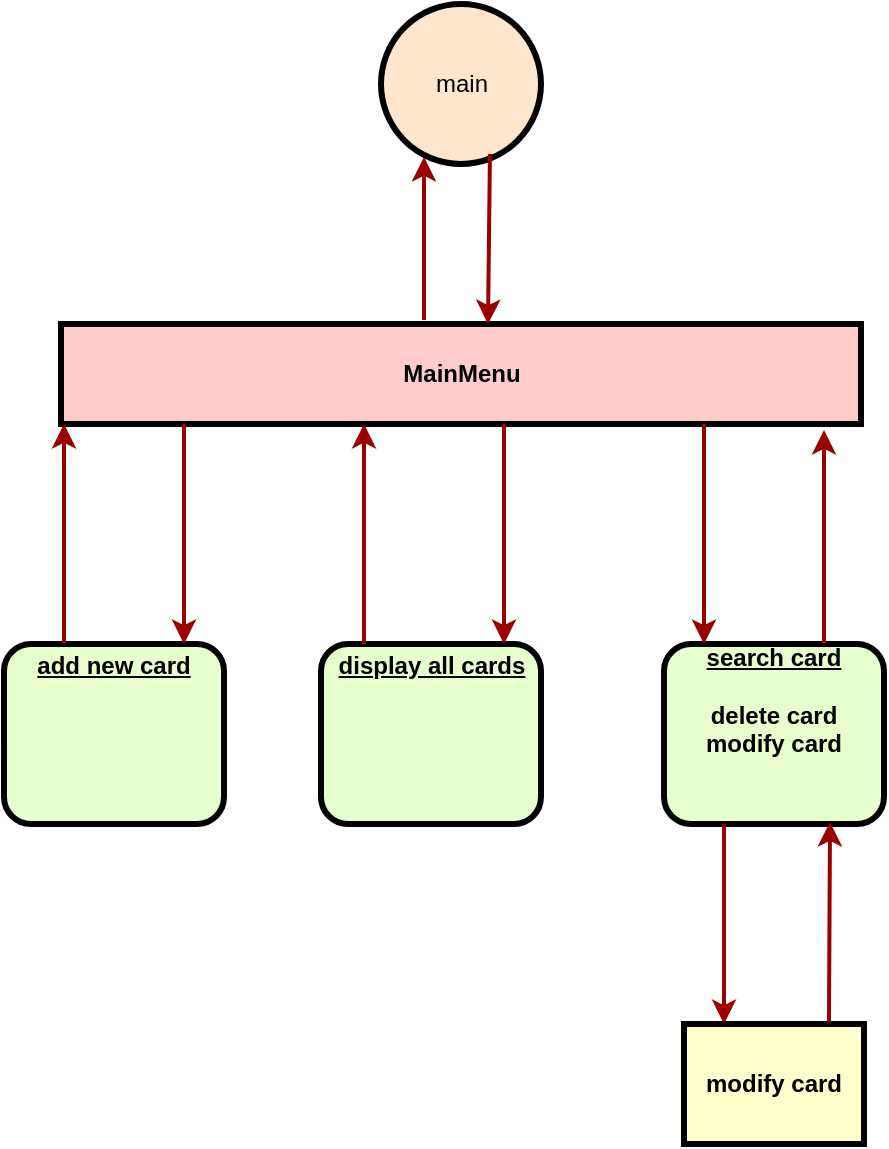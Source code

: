 <mxfile version="15.7.0" type="github">
  <diagram name="Page-1" id="c7558073-3199-34d8-9f00-42111426c3f3">
    <mxGraphModel dx="870" dy="1802" grid="1" gridSize="10" guides="1" tooltips="1" connect="1" arrows="1" fold="1" page="1" pageScale="1" pageWidth="826" pageHeight="1169" background="none" math="0" shadow="0">
      <root>
        <mxCell id="0" />
        <mxCell id="1" parent="0" />
        <mxCell id="5" value="MainMenu" style="shape=process;whiteSpace=wrap;align=center;verticalAlign=middle;size=0;fontStyle=1;strokeWidth=3;fillColor=#FFCCCC" parent="1" vertex="1">
          <mxGeometry x="198.5" y="90" width="400" height="50" as="geometry" />
        </mxCell>
        <mxCell id="9" value="&lt;u&gt;search card&lt;/u&gt;&lt;br&gt;&lt;br&gt;delete card&lt;br&gt;modify card" style="verticalAlign=middle;align=center;overflow=fill;fontSize=12;fontFamily=Helvetica;html=1;rounded=1;fontStyle=1;strokeWidth=3;fillColor=#E6FFCC" parent="1" vertex="1">
          <mxGeometry x="500" y="250" width="110" height="90" as="geometry" />
        </mxCell>
        <mxCell id="10" value="&lt;p style=&quot;margin: 0px ; margin-top: 4px ; text-align: center ; text-decoration: underline&quot;&gt;add new card&lt;/p&gt;" style="verticalAlign=middle;align=center;overflow=fill;fontSize=12;fontFamily=Helvetica;html=1;rounded=1;fontStyle=1;strokeWidth=3;fillColor=#E6FFCC" parent="1" vertex="1">
          <mxGeometry x="170.0" y="250" width="110" height="90" as="geometry" />
        </mxCell>
        <mxCell id="14" value="modify card" style="whiteSpace=wrap;align=center;verticalAlign=middle;fontStyle=1;strokeWidth=3;fillColor=#FFFFCC" parent="1" vertex="1">
          <mxGeometry x="510" y="440.0" width="90" height="60" as="geometry" />
        </mxCell>
        <mxCell id="11" value="&lt;p style=&quot;margin: 0px ; margin-top: 4px ; text-align: center ; text-decoration: underline&quot;&gt;display all cards&lt;/p&gt;" style="verticalAlign=middle;align=center;overflow=fill;fontSize=12;fontFamily=Helvetica;html=1;rounded=1;fontStyle=1;strokeWidth=3;fillColor=#E6FFCC" parent="1" vertex="1">
          <mxGeometry x="328.5" y="250" width="110" height="90" as="geometry" />
        </mxCell>
        <mxCell id="77" value="" style="edgeStyle=elbowEdgeStyle;elbow=horizontal;strokeColor=#990000;strokeWidth=2" parent="1" source="5" target="9" edge="1">
          <mxGeometry width="100" height="100" relative="1" as="geometry">
            <mxPoint x="400" y="590" as="sourcePoint" />
            <mxPoint x="500" y="490" as="targetPoint" />
            <Array as="points">
              <mxPoint x="520" y="200" />
              <mxPoint x="530" y="270" />
              <mxPoint x="520" y="220" />
              <mxPoint x="520" y="230" />
              <mxPoint x="560" y="480" />
            </Array>
          </mxGeometry>
        </mxCell>
        <mxCell id="88" value="" style="edgeStyle=elbowEdgeStyle;elbow=horizontal;strokeColor=#990000;strokeWidth=2" parent="1" source="5" target="11" edge="1">
          <mxGeometry width="100" height="100" relative="1" as="geometry">
            <mxPoint x="50" y="500" as="sourcePoint" />
            <mxPoint x="150" y="400" as="targetPoint" />
            <Array as="points">
              <mxPoint x="420" y="200" />
              <mxPoint x="410" y="235" />
            </Array>
          </mxGeometry>
        </mxCell>
        <mxCell id="89" value="" style="edgeStyle=elbowEdgeStyle;elbow=horizontal;strokeColor=#990000;strokeWidth=2" parent="1" source="11" target="5" edge="1">
          <mxGeometry width="100" height="100" relative="1" as="geometry">
            <mxPoint x="60.0" y="510" as="sourcePoint" />
            <mxPoint x="160.0" y="410" as="targetPoint" />
            <Array as="points">
              <mxPoint x="350" y="200" />
              <mxPoint x="360" y="200" />
              <mxPoint x="360" y="235" />
            </Array>
          </mxGeometry>
        </mxCell>
        <mxCell id="92" value="" style="edgeStyle=elbowEdgeStyle;elbow=horizontal;strokeColor=#990000;strokeWidth=2" parent="1" source="5" target="10" edge="1">
          <mxGeometry width="100" height="100" relative="1" as="geometry">
            <mxPoint x="30.0" y="500" as="sourcePoint" />
            <mxPoint x="130.0" y="400" as="targetPoint" />
            <Array as="points">
              <mxPoint x="260" y="190" />
              <mxPoint x="260" y="250" />
              <mxPoint x="250" y="470" />
            </Array>
          </mxGeometry>
        </mxCell>
        <mxCell id="93" value="" style="edgeStyle=elbowEdgeStyle;elbow=horizontal;strokeColor=#990000;strokeWidth=2" parent="1" source="10" target="5" edge="1">
          <mxGeometry width="100" height="100" relative="1" as="geometry">
            <mxPoint x="40" y="510" as="sourcePoint" />
            <mxPoint x="140" y="410" as="targetPoint" />
            <Array as="points">
              <mxPoint x="200" y="200" />
              <mxPoint x="200" y="190" />
              <mxPoint x="210" y="270" />
              <mxPoint x="210" y="220" />
              <mxPoint x="200" y="280" />
              <mxPoint x="230" y="470" />
            </Array>
          </mxGeometry>
        </mxCell>
        <mxCell id="1_X1-0_3StD8lewoILFV-97" value="" style="edgeStyle=elbowEdgeStyle;elbow=horizontal;strokeColor=#990000;strokeWidth=2;exitX=0.861;exitY=0.017;exitDx=0;exitDy=0;exitPerimeter=0;" edge="1" parent="1">
          <mxGeometry width="100" height="100" relative="1" as="geometry">
            <mxPoint x="582.49" y="439.02" as="sourcePoint" />
            <mxPoint x="583" y="339" as="targetPoint" />
            <Array as="points">
              <mxPoint x="583" y="349" />
              <mxPoint x="583" y="369" />
              <mxPoint x="583" y="379" />
              <mxPoint x="583" y="389" />
              <mxPoint x="583" y="479" />
              <mxPoint x="583" y="639" />
              <mxPoint x="573" y="409" />
              <mxPoint x="603" y="449" />
              <mxPoint x="623" y="439" />
              <mxPoint x="603" y="689" />
            </Array>
          </mxGeometry>
        </mxCell>
        <mxCell id="1_X1-0_3StD8lewoILFV-100" value="" style="edgeStyle=elbowEdgeStyle;elbow=horizontal;strokeColor=#990000;strokeWidth=2" edge="1" parent="1">
          <mxGeometry width="100" height="100" relative="1" as="geometry">
            <mxPoint x="530" y="340" as="sourcePoint" />
            <mxPoint x="530" y="440" as="targetPoint" />
            <Array as="points">
              <mxPoint x="530" y="360" />
              <mxPoint x="530" y="370" />
              <mxPoint x="570" y="620" />
            </Array>
          </mxGeometry>
        </mxCell>
        <mxCell id="1_X1-0_3StD8lewoILFV-101" value="" style="edgeStyle=elbowEdgeStyle;elbow=horizontal;strokeColor=#990000;strokeWidth=2;entryX=0.953;entryY=1.06;entryDx=0;entryDy=0;entryPerimeter=0;" edge="1" parent="1" target="5">
          <mxGeometry width="100" height="100" relative="1" as="geometry">
            <mxPoint x="580" y="250" as="sourcePoint" />
            <mxPoint x="580" y="201.5" as="targetPoint" />
            <Array as="points">
              <mxPoint x="580" y="261.5" />
              <mxPoint x="580" y="421.5" />
              <mxPoint x="570" y="191.5" />
              <mxPoint x="600" y="231.5" />
              <mxPoint x="620" y="221.5" />
              <mxPoint x="600" y="471.5" />
            </Array>
          </mxGeometry>
        </mxCell>
        <mxCell id="1_X1-0_3StD8lewoILFV-102" value="main" style="ellipse;whiteSpace=wrap;html=1;aspect=fixed;fillColor=#ffe6cc;strokeColor=default;strokeWidth=3;" vertex="1" parent="1">
          <mxGeometry x="358.5" y="-70" width="80" height="80" as="geometry" />
        </mxCell>
        <mxCell id="1_X1-0_3StD8lewoILFV-103" value="" style="edgeStyle=elbowEdgeStyle;elbow=horizontal;strokeColor=#990000;strokeWidth=2;entryX=0.269;entryY=0.956;entryDx=0;entryDy=0;entryPerimeter=0;" edge="1" parent="1" target="1_X1-0_3StD8lewoILFV-102">
          <mxGeometry width="100" height="100" relative="1" as="geometry">
            <mxPoint x="380" y="88" as="sourcePoint" />
            <mxPoint x="260" y="10" as="targetPoint" />
            <Array as="points">
              <mxPoint x="380" y="50" />
              <mxPoint x="370" y="50" />
              <mxPoint x="370" y="40" />
              <mxPoint x="370" y="-30" />
              <mxPoint x="360" y="30" />
              <mxPoint x="390" y="220" />
            </Array>
          </mxGeometry>
        </mxCell>
        <mxCell id="1_X1-0_3StD8lewoILFV-104" value="" style="edgeStyle=elbowEdgeStyle;elbow=horizontal;strokeColor=#990000;strokeWidth=2;exitX=0.681;exitY=0.938;exitDx=0;exitDy=0;exitPerimeter=0;" edge="1" parent="1" source="1_X1-0_3StD8lewoILFV-102">
          <mxGeometry width="100" height="100" relative="1" as="geometry">
            <mxPoint x="412" y="-40" as="sourcePoint" />
            <mxPoint x="412" y="90" as="targetPoint" />
            <Array as="points">
              <mxPoint x="412" y="40" />
              <mxPoint x="412" y="50" />
              <mxPoint x="412" y="50" />
            </Array>
          </mxGeometry>
        </mxCell>
      </root>
    </mxGraphModel>
  </diagram>
</mxfile>
